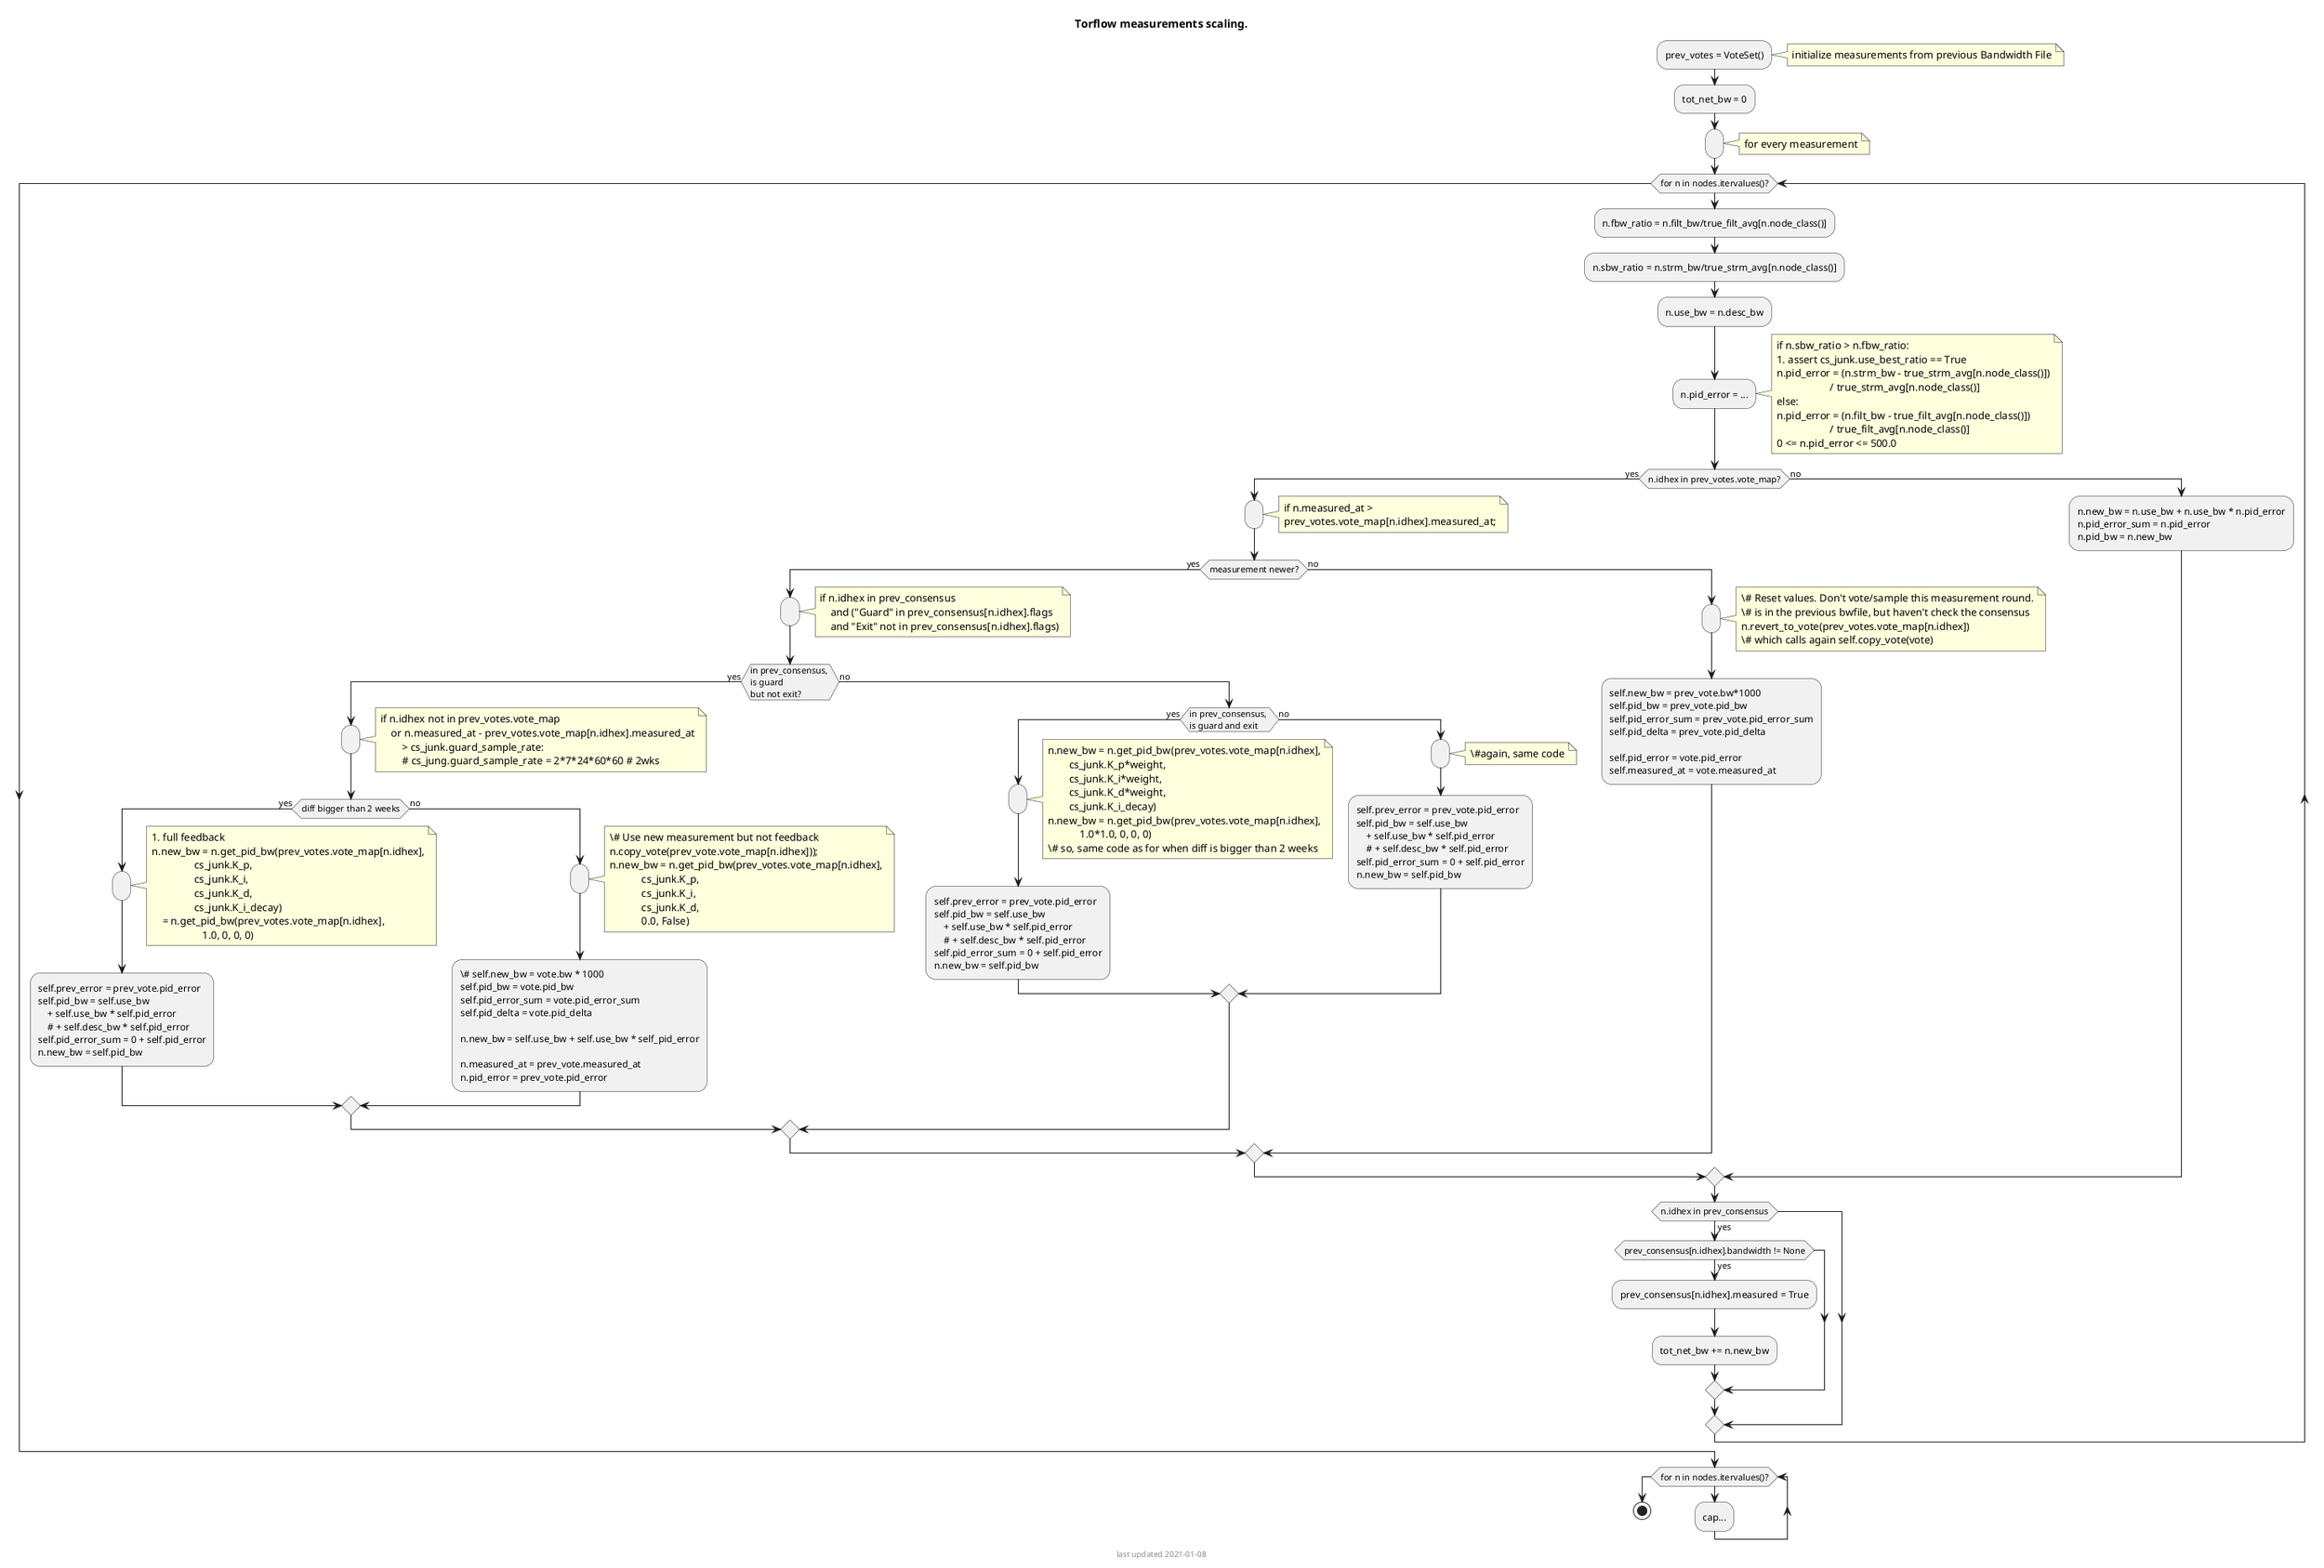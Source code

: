 @startuml
title "Torflow measurements scaling."

' Own previous bwfile
:prev_votes = VoteSet();
note right
initialize measurements from previous Bandwidth File
end note
' while (for n in nodes.itervalues()?)
'     if (n.idhex in prev_votes.vote_map and n.idhex in prev_consensus) then (yes)
'     endif
' endwhile
:tot_net_bw = 0;
:;
note right
    for every measurement
end note
while (for n in nodes.itervalues()?)
    ' Anything not set is initialized to 0 or None
    :n.fbw_ratio = n.filt_bw/true_filt_avg[n.node_class()];
    :n.sbw_ratio = n.strm_bw/true_strm_avg[n.node_class()];
    :n.use_bw = n.desc_bw;
    :n.pid_error = ...;
    note right
        if n.sbw_ratio > n.fbw_ratio:
        #assert cs_junk.use_best_ratio == True
        n.pid_error = (n.strm_bw - true_strm_avg[n.node_class()])
                            / true_strm_avg[n.node_class()]
        else:
        n.pid_error = (n.filt_bw - true_filt_avg[n.node_class()])
                            / true_filt_avg[n.node_class()]
        0 <= n.pid_error <= 500.0
    end note
    if (n.idhex in prev_votes.vote_map?) then (yes)
        :;
        note right
        if n.measured_at >
        prev_votes.vote_map[n.idhex].measured_at;
        end note
        if (measurement newer?) then (yes)
            :;
            note right
            if n.idhex in prev_consensus
                and ("Guard" in prev_consensus[n.idhex].flags
                and "Exit" not in prev_consensus[n.idhex].flags)
            end note
            if (in prev_consensus, \nis guard \nbut not exit?) then (yes)
                :;
                note right
                if n.idhex not in prev_votes.vote_map
                    or n.measured_at - prev_votes.vote_map[n.idhex].measured_at
                        > cs_junk.guard_sample_rate:
                        # cs_jung.guard_sample_rate = 2*7*24*60*60 # 2wks
                end note
                if (diff bigger than 2 weeks) then (yes)
                    :;
                    note right
                    # full feedback
                    n.new_bw = n.get_pid_bw(prev_votes.vote_map[n.idhex],
                                    cs_junk.K_p,
                                    cs_junk.K_i,
                                    cs_junk.K_d,
                                    cs_junk.K_i_decay)
                        = n.get_pid_bw(prev_votes.vote_map[n.idhex],
                                       1.0, 0, 0, 0)
                    end note
                    :self.prev_error = prev_vote.pid_error
                    self.pid_bw = self.use_bw
                        + self.use_bw * self.pid_error
                        # + self.desc_bw * self.pid_error
                    self.pid_error_sum = 0 + self.pid_error
                    n.new_bw = self.pid_bw;
                else (no)
                    :;
                    note right
                    \# Use new measurement but not feedback
                    n.copy_vote(prev_vote.vote_map[n.idhex]));
                    n.new_bw = n.get_pid_bw(prev_votes.vote_map[n.idhex],
                                cs_junk.K_p,
                                cs_junk.K_i,
                                cs_junk.K_d,
                                0.0, False)
                    end note
                    :\# self.new_bw = vote.bw * 1000
                    self.pid_bw = vote.pid_bw
                    self.pid_error_sum = vote.pid_error_sum
                    self.pid_delta = vote.pid_delta

                    n.new_bw = self.use_bw + self.use_bw * self_pid_error

                    n.measured_at = prev_vote.measured_at
                    n.pid_error = prev_vote.pid_error;
                endif
            ' No (G and noE)
            else (no)
                if (in prev_consensus, \nis guard and exit) then (yes)
                    :;
                    note right
                    n.new_bw = n.get_pid_bw(prev_votes.vote_map[n.idhex],
                            cs_junk.K_p*weight,
                            cs_junk.K_i*weight,
                            cs_junk.K_d*weight,
                            cs_junk.K_i_decay)
                    n.new_bw = n.get_pid_bw(prev_votes.vote_map[n.idhex],
                                1.0*1.0, 0, 0, 0)
                    \# so, same code as for when diff is bigger than 2 weeks
                    end note
                    :self.prev_error = prev_vote.pid_error
                    self.pid_bw = self.use_bw
                        + self.use_bw * self.pid_error
                        # + self.desc_bw * self.pid_error
                    self.pid_error_sum = 0 + self.pid_error
                    n.new_bw = self.pid_bw;
                else (no)
                    :;
                    note right
                    \#again, same code
                    end note
                    :self.prev_error = prev_vote.pid_error
                    self.pid_bw = self.use_bw
                        + self.use_bw * self.pid_error
                        # + self.desc_bw * self.pid_error
                    self.pid_error_sum = 0 + self.pid_error
                    n.new_bw = self.pid_bw;
                endif
            endif
        ' No new measurement (in prev bwfile, but havent check consensus), do not vote this round
        else (no)
            :;
            note right
            \# Reset values. Don't vote/sample this measurement round.
            \# is in the previous bwfile, but haven't check the consensus
            n.revert_to_vote(prev_votes.vote_map[n.idhex])
            \# which calls again self.copy_vote(vote)
            end note
            :self.new_bw = prev_vote.bw*1000
            self.pid_bw = prev_vote.pid_bw
            self.pid_error_sum = prev_vote.pid_error_sum
            self.pid_delta = prev_vote.pid_delta

            self.pid_error = vote.pid_error
            self.measured_at = vote.measured_at;

        endif
    ' Not in previous bwfile, usually only with authoritites, possibly not in conensus?
    else (no)
        ' :n.new_bw = n.use_bw + cs_junk.K_p*n.use_bw*n.pid_error = \n
        :n.new_bw = n.use_bw + n.use_bw * n.pid_error
        n.pid_error_sum = n.pid_error
        n.pid_bw = n.new_bw;
    endif
    ' :n.change = n.new_bw - n.desc_bw;

    ' For capping later
    if (n.idhex in prev_consensus) then (yes)
        if (prev_consensus[n.idhex].bandwidth != None) then (yes)
            :prev_consensus[n.idhex].measured = True;
            :tot_net_bw += n.new_bw;
        endif
    endif
endwhile
while (for n in nodes.itervalues()?)
    :cap...;
endwhile
stop

footer last updated 2021-01-08
@enduml
